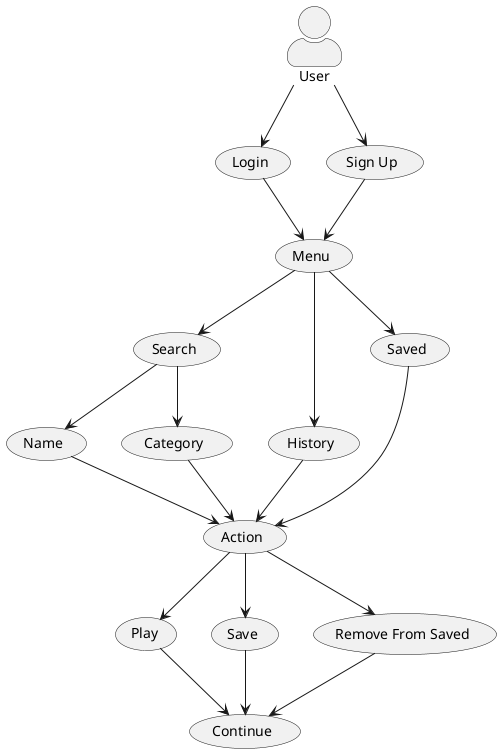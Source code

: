 @startuml
'https://plantuml.com/use-case-diagram


skinparam actorStyle awesome
:User: --> (Login)
:User: --> (Sign Up)
(Sign Up) --> (Menu)
(Login) --> (Menu)
(Menu) --> (Search)
(Menu) --> (History)
(Menu) --> (Saved)
(Search) --> (Name)
(Search) --> (Category)
(Name) --> (Action)
(Category) --> (Action)
(History) --> (Action)
(Saved) --> (Action)
(Action) --> (Play)
(Action) --> (Save)
(Action) --> (Remove From Saved)
(Play) --> (Continue)
(Save) --> (Continue)
(Remove From Saved) --> (Continue)

@enduml